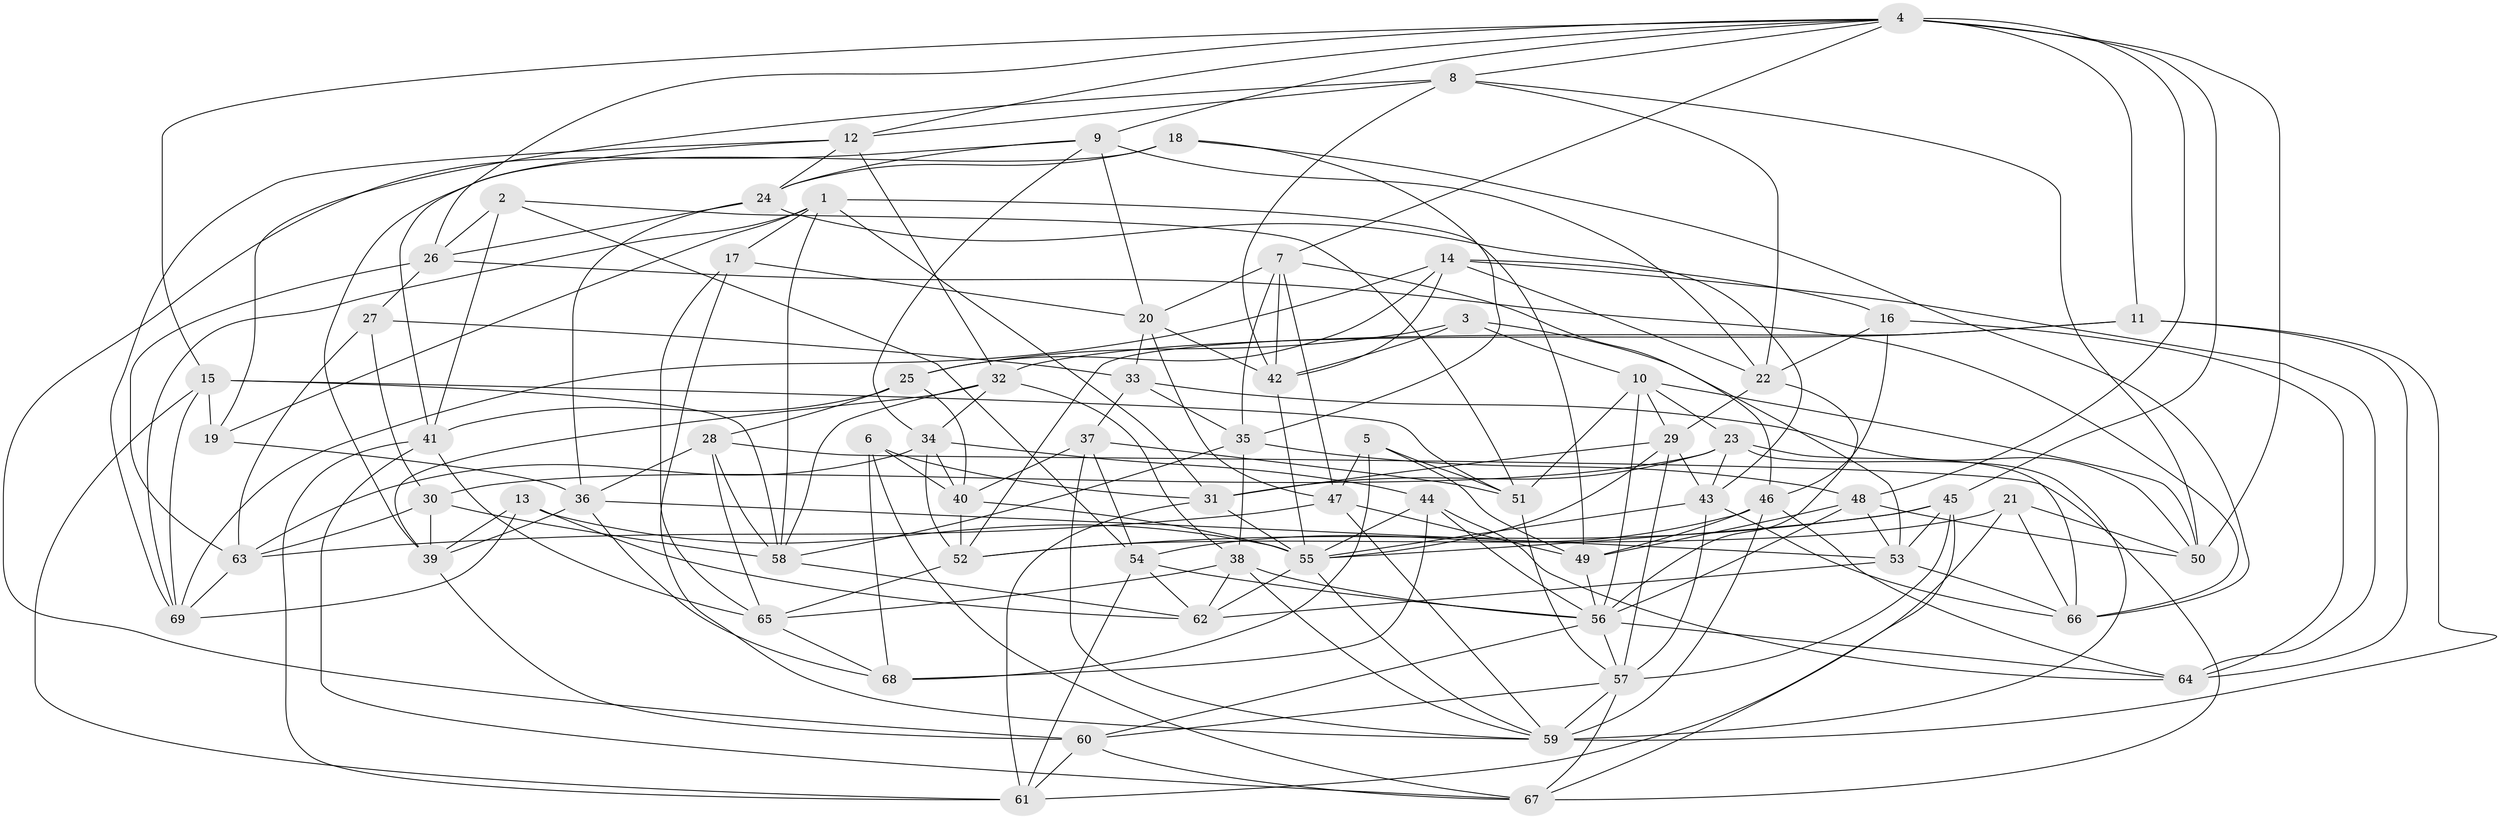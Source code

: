 // original degree distribution, {4: 1.0}
// Generated by graph-tools (version 1.1) at 2025/26/03/09/25 03:26:53]
// undirected, 69 vertices, 201 edges
graph export_dot {
graph [start="1"]
  node [color=gray90,style=filled];
  1;
  2;
  3;
  4;
  5;
  6;
  7;
  8;
  9;
  10;
  11;
  12;
  13;
  14;
  15;
  16;
  17;
  18;
  19;
  20;
  21;
  22;
  23;
  24;
  25;
  26;
  27;
  28;
  29;
  30;
  31;
  32;
  33;
  34;
  35;
  36;
  37;
  38;
  39;
  40;
  41;
  42;
  43;
  44;
  45;
  46;
  47;
  48;
  49;
  50;
  51;
  52;
  53;
  54;
  55;
  56;
  57;
  58;
  59;
  60;
  61;
  62;
  63;
  64;
  65;
  66;
  67;
  68;
  69;
  1 -- 17 [weight=1.0];
  1 -- 19 [weight=1.0];
  1 -- 31 [weight=1.0];
  1 -- 49 [weight=1.0];
  1 -- 58 [weight=1.0];
  1 -- 69 [weight=1.0];
  2 -- 26 [weight=1.0];
  2 -- 41 [weight=1.0];
  2 -- 51 [weight=1.0];
  2 -- 54 [weight=1.0];
  3 -- 10 [weight=1.0];
  3 -- 25 [weight=1.0];
  3 -- 42 [weight=1.0];
  3 -- 53 [weight=1.0];
  4 -- 7 [weight=1.0];
  4 -- 8 [weight=1.0];
  4 -- 9 [weight=1.0];
  4 -- 11 [weight=1.0];
  4 -- 12 [weight=1.0];
  4 -- 15 [weight=1.0];
  4 -- 26 [weight=1.0];
  4 -- 45 [weight=1.0];
  4 -- 48 [weight=1.0];
  4 -- 50 [weight=1.0];
  5 -- 47 [weight=1.0];
  5 -- 49 [weight=1.0];
  5 -- 51 [weight=1.0];
  5 -- 68 [weight=1.0];
  6 -- 31 [weight=1.0];
  6 -- 40 [weight=1.0];
  6 -- 67 [weight=1.0];
  6 -- 68 [weight=1.0];
  7 -- 20 [weight=1.0];
  7 -- 35 [weight=1.0];
  7 -- 42 [weight=1.0];
  7 -- 46 [weight=1.0];
  7 -- 47 [weight=1.0];
  8 -- 12 [weight=1.0];
  8 -- 19 [weight=1.0];
  8 -- 22 [weight=1.0];
  8 -- 42 [weight=1.0];
  8 -- 50 [weight=1.0];
  9 -- 20 [weight=1.0];
  9 -- 22 [weight=1.0];
  9 -- 24 [weight=1.0];
  9 -- 34 [weight=1.0];
  9 -- 60 [weight=1.0];
  10 -- 23 [weight=1.0];
  10 -- 29 [weight=1.0];
  10 -- 50 [weight=1.0];
  10 -- 51 [weight=1.0];
  10 -- 56 [weight=1.0];
  11 -- 32 [weight=1.0];
  11 -- 52 [weight=1.0];
  11 -- 59 [weight=2.0];
  11 -- 64 [weight=1.0];
  12 -- 24 [weight=1.0];
  12 -- 32 [weight=1.0];
  12 -- 41 [weight=1.0];
  12 -- 69 [weight=1.0];
  13 -- 39 [weight=1.0];
  13 -- 55 [weight=1.0];
  13 -- 62 [weight=1.0];
  13 -- 69 [weight=1.0];
  14 -- 16 [weight=1.0];
  14 -- 22 [weight=1.0];
  14 -- 25 [weight=1.0];
  14 -- 42 [weight=1.0];
  14 -- 64 [weight=1.0];
  14 -- 69 [weight=1.0];
  15 -- 19 [weight=1.0];
  15 -- 51 [weight=1.0];
  15 -- 58 [weight=1.0];
  15 -- 61 [weight=1.0];
  15 -- 69 [weight=1.0];
  16 -- 22 [weight=1.0];
  16 -- 46 [weight=1.0];
  16 -- 64 [weight=1.0];
  17 -- 20 [weight=1.0];
  17 -- 59 [weight=1.0];
  17 -- 65 [weight=1.0];
  18 -- 24 [weight=1.0];
  18 -- 35 [weight=1.0];
  18 -- 39 [weight=1.0];
  18 -- 66 [weight=1.0];
  19 -- 36 [weight=1.0];
  20 -- 33 [weight=1.0];
  20 -- 42 [weight=1.0];
  20 -- 47 [weight=1.0];
  21 -- 50 [weight=1.0];
  21 -- 52 [weight=1.0];
  21 -- 61 [weight=1.0];
  21 -- 66 [weight=1.0];
  22 -- 29 [weight=1.0];
  22 -- 56 [weight=1.0];
  23 -- 30 [weight=1.0];
  23 -- 31 [weight=1.0];
  23 -- 43 [weight=1.0];
  23 -- 59 [weight=1.0];
  23 -- 66 [weight=1.0];
  24 -- 26 [weight=1.0];
  24 -- 36 [weight=1.0];
  24 -- 43 [weight=1.0];
  25 -- 28 [weight=2.0];
  25 -- 40 [weight=1.0];
  25 -- 41 [weight=1.0];
  26 -- 27 [weight=1.0];
  26 -- 63 [weight=1.0];
  26 -- 66 [weight=1.0];
  27 -- 30 [weight=1.0];
  27 -- 33 [weight=1.0];
  27 -- 63 [weight=1.0];
  28 -- 36 [weight=1.0];
  28 -- 58 [weight=1.0];
  28 -- 65 [weight=1.0];
  28 -- 67 [weight=1.0];
  29 -- 31 [weight=1.0];
  29 -- 43 [weight=1.0];
  29 -- 55 [weight=1.0];
  29 -- 57 [weight=1.0];
  30 -- 39 [weight=1.0];
  30 -- 58 [weight=2.0];
  30 -- 63 [weight=1.0];
  31 -- 55 [weight=1.0];
  31 -- 61 [weight=1.0];
  32 -- 34 [weight=1.0];
  32 -- 38 [weight=1.0];
  32 -- 39 [weight=1.0];
  32 -- 58 [weight=1.0];
  33 -- 35 [weight=1.0];
  33 -- 37 [weight=2.0];
  33 -- 50 [weight=1.0];
  34 -- 40 [weight=1.0];
  34 -- 44 [weight=1.0];
  34 -- 52 [weight=1.0];
  34 -- 63 [weight=1.0];
  35 -- 38 [weight=1.0];
  35 -- 48 [weight=1.0];
  35 -- 58 [weight=1.0];
  36 -- 39 [weight=1.0];
  36 -- 53 [weight=1.0];
  36 -- 68 [weight=1.0];
  37 -- 40 [weight=1.0];
  37 -- 51 [weight=1.0];
  37 -- 54 [weight=1.0];
  37 -- 59 [weight=1.0];
  38 -- 56 [weight=1.0];
  38 -- 59 [weight=1.0];
  38 -- 62 [weight=1.0];
  38 -- 65 [weight=1.0];
  39 -- 60 [weight=1.0];
  40 -- 52 [weight=1.0];
  40 -- 55 [weight=1.0];
  41 -- 61 [weight=1.0];
  41 -- 65 [weight=1.0];
  41 -- 67 [weight=1.0];
  42 -- 55 [weight=1.0];
  43 -- 55 [weight=1.0];
  43 -- 57 [weight=1.0];
  43 -- 66 [weight=1.0];
  44 -- 55 [weight=1.0];
  44 -- 56 [weight=1.0];
  44 -- 64 [weight=1.0];
  44 -- 68 [weight=2.0];
  45 -- 52 [weight=1.0];
  45 -- 53 [weight=1.0];
  45 -- 55 [weight=1.0];
  45 -- 57 [weight=1.0];
  45 -- 67 [weight=1.0];
  46 -- 49 [weight=1.0];
  46 -- 54 [weight=1.0];
  46 -- 59 [weight=1.0];
  46 -- 64 [weight=1.0];
  47 -- 49 [weight=1.0];
  47 -- 59 [weight=1.0];
  47 -- 63 [weight=1.0];
  48 -- 49 [weight=1.0];
  48 -- 50 [weight=1.0];
  48 -- 53 [weight=1.0];
  48 -- 56 [weight=1.0];
  49 -- 56 [weight=1.0];
  51 -- 57 [weight=1.0];
  52 -- 65 [weight=1.0];
  53 -- 62 [weight=1.0];
  53 -- 66 [weight=1.0];
  54 -- 56 [weight=1.0];
  54 -- 61 [weight=1.0];
  54 -- 62 [weight=1.0];
  55 -- 59 [weight=1.0];
  55 -- 62 [weight=1.0];
  56 -- 57 [weight=1.0];
  56 -- 60 [weight=1.0];
  56 -- 64 [weight=1.0];
  57 -- 59 [weight=1.0];
  57 -- 60 [weight=1.0];
  57 -- 67 [weight=1.0];
  58 -- 62 [weight=1.0];
  60 -- 61 [weight=1.0];
  60 -- 67 [weight=1.0];
  63 -- 69 [weight=1.0];
  65 -- 68 [weight=1.0];
}
